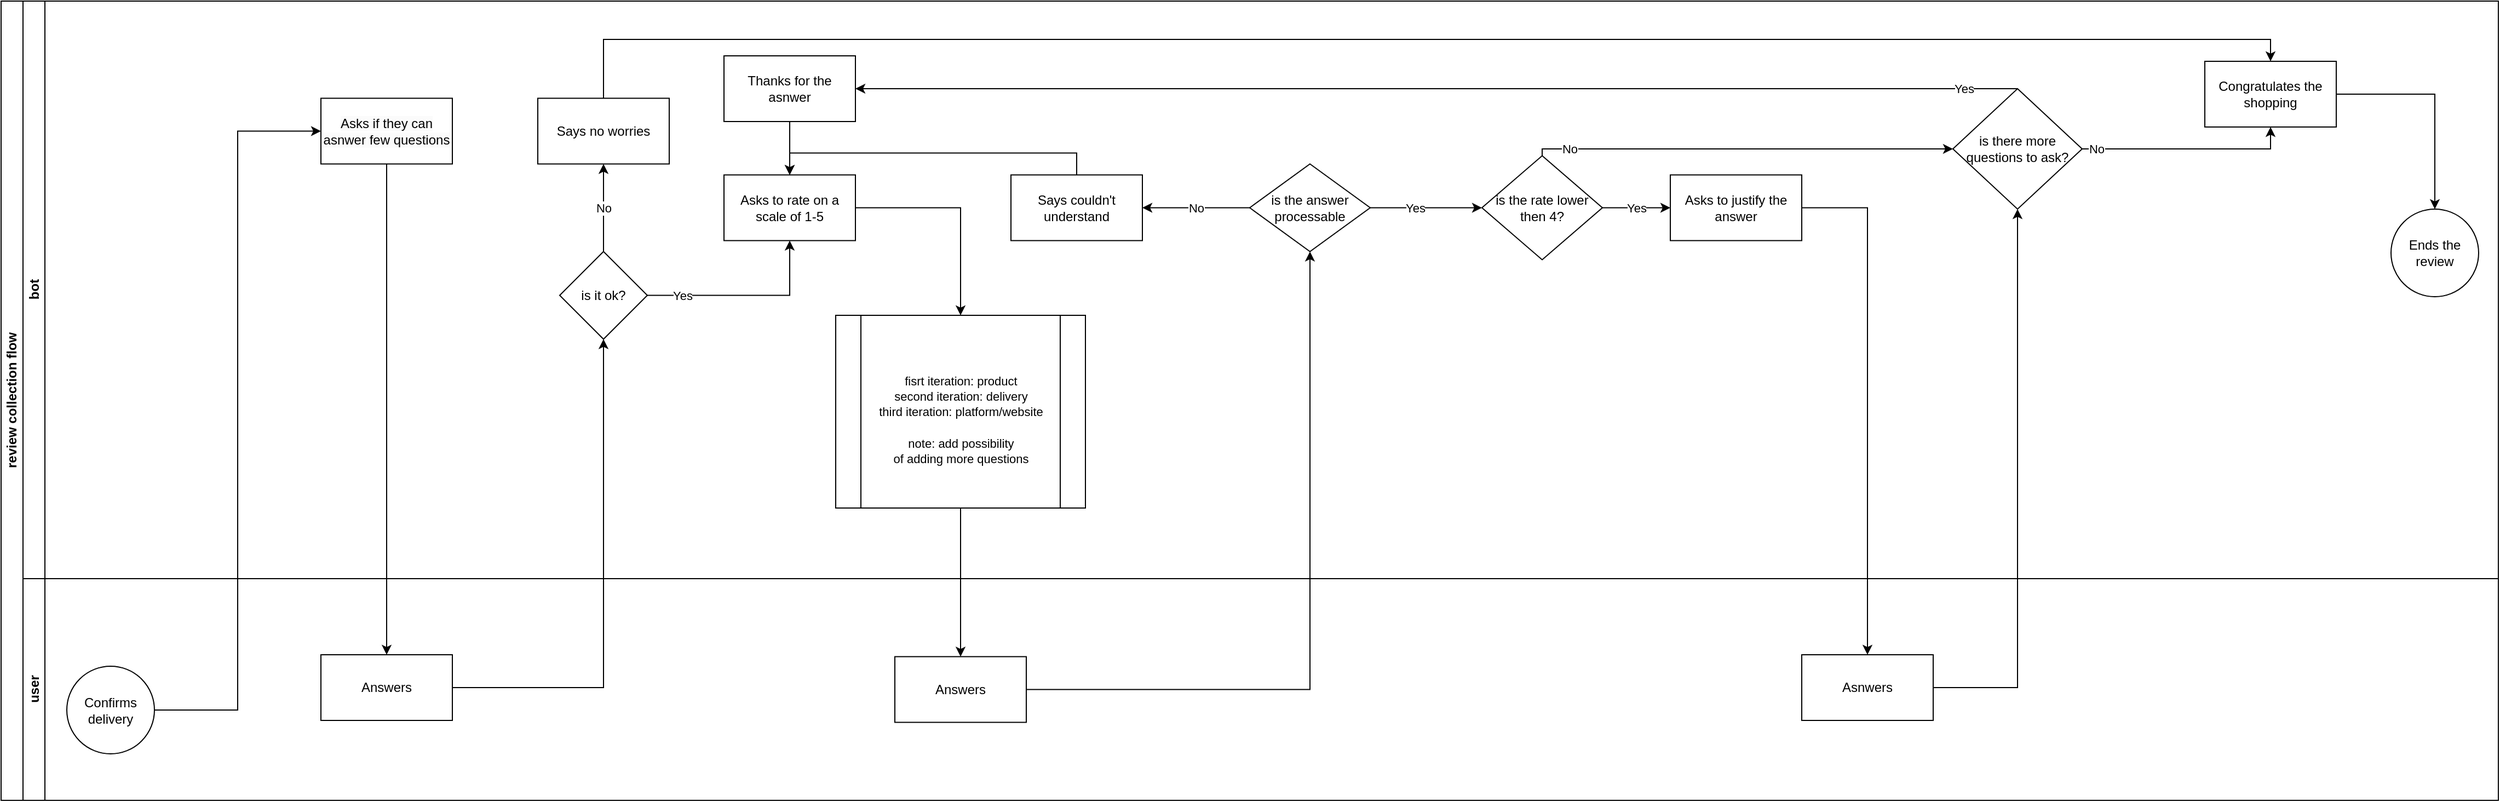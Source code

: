 <mxfile>
    <diagram name="Page-1" id="-O1g-9wI-u24GMlLPGy4">
        <mxGraphModel dx="3063" dy="572" grid="1" gridSize="10" guides="1" tooltips="1" connect="1" arrows="1" fold="1" page="1" pageScale="1" pageWidth="2336" pageHeight="1654" math="0" shadow="0">
            <root>
                <mxCell id="0"/>
                <mxCell id="1" parent="0"/>
                <mxCell id="RD1V05UT45EVvpdSbS8S-1" value="review collection flow" style="swimlane;childLayout=stackLayout;resizeParent=1;resizeParentMax=0;horizontal=0;startSize=20;horizontalStack=0;html=1;" parent="1" vertex="1">
                    <mxGeometry x="28" y="483" width="2280" height="730" as="geometry"/>
                </mxCell>
                <mxCell id="RD1V05UT45EVvpdSbS8S-2" value="bot" style="swimlane;startSize=20;horizontal=0;html=1;" parent="RD1V05UT45EVvpdSbS8S-1" vertex="1">
                    <mxGeometry x="20" width="2260" height="527.5" as="geometry"/>
                </mxCell>
                <mxCell id="RD1V05UT45EVvpdSbS8S-23" value="" style="edgeStyle=orthogonalEdgeStyle;rounded=0;orthogonalLoop=1;jettySize=auto;html=1;exitX=0.5;exitY=0;exitDx=0;exitDy=0;entryX=0.5;entryY=0;entryDx=0;entryDy=0;" parent="RD1V05UT45EVvpdSbS8S-2" source="RD1V05UT45EVvpdSbS8S-20" target="RD1V05UT45EVvpdSbS8S-22" edge="1">
                    <mxGeometry relative="1" as="geometry"/>
                </mxCell>
                <mxCell id="RD1V05UT45EVvpdSbS8S-20" value="Says no worries" style="whiteSpace=wrap;html=1;" parent="RD1V05UT45EVvpdSbS8S-2" vertex="1">
                    <mxGeometry x="470" y="88.75" width="120" height="60" as="geometry"/>
                </mxCell>
                <mxCell id="RD1V05UT45EVvpdSbS8S-29" style="edgeStyle=orthogonalEdgeStyle;rounded=0;orthogonalLoop=1;jettySize=auto;html=1;exitX=1;exitY=0.5;exitDx=0;exitDy=0;entryX=0.5;entryY=0;entryDx=0;entryDy=0;" parent="RD1V05UT45EVvpdSbS8S-2" source="RD1V05UT45EVvpdSbS8S-22" target="RD1V05UT45EVvpdSbS8S-24" edge="1">
                    <mxGeometry relative="1" as="geometry"/>
                </mxCell>
                <mxCell id="RD1V05UT45EVvpdSbS8S-22" value="Congratulates the shopping" style="whiteSpace=wrap;html=1;" parent="RD1V05UT45EVvpdSbS8S-2" vertex="1">
                    <mxGeometry x="1992" y="55" width="120" height="60" as="geometry"/>
                </mxCell>
                <mxCell id="RD1V05UT45EVvpdSbS8S-24" value="Ends the review" style="ellipse;whiteSpace=wrap;html=1;" parent="RD1V05UT45EVvpdSbS8S-2" vertex="1">
                    <mxGeometry x="2162" y="190" width="80" height="80" as="geometry"/>
                </mxCell>
                <mxCell id="RD1V05UT45EVvpdSbS8S-68" style="edgeStyle=orthogonalEdgeStyle;rounded=0;orthogonalLoop=1;jettySize=auto;html=1;entryX=0.5;entryY=0;entryDx=0;entryDy=0;exitX=1;exitY=0.5;exitDx=0;exitDy=0;" parent="RD1V05UT45EVvpdSbS8S-2" source="RD1V05UT45EVvpdSbS8S-27" target="RD1V05UT45EVvpdSbS8S-67" edge="1">
                    <mxGeometry relative="1" as="geometry"/>
                </mxCell>
                <mxCell id="RD1V05UT45EVvpdSbS8S-27" value="Asks to rate on a scale of 1-5" style="whiteSpace=wrap;html=1;" parent="RD1V05UT45EVvpdSbS8S-2" vertex="1">
                    <mxGeometry x="640" y="158.75" width="120" height="60" as="geometry"/>
                </mxCell>
                <mxCell id="RD1V05UT45EVvpdSbS8S-41" value="Yes" style="edgeStyle=orthogonalEdgeStyle;rounded=0;orthogonalLoop=1;jettySize=auto;html=1;" parent="RD1V05UT45EVvpdSbS8S-2" source="RD1V05UT45EVvpdSbS8S-36" target="RD1V05UT45EVvpdSbS8S-40" edge="1">
                    <mxGeometry x="-0.2" relative="1" as="geometry">
                        <mxPoint as="offset"/>
                    </mxGeometry>
                </mxCell>
                <mxCell id="RD1V05UT45EVvpdSbS8S-48" value="No" style="edgeStyle=orthogonalEdgeStyle;rounded=0;orthogonalLoop=1;jettySize=auto;html=1;" parent="RD1V05UT45EVvpdSbS8S-2" source="RD1V05UT45EVvpdSbS8S-36" target="RD1V05UT45EVvpdSbS8S-47" edge="1">
                    <mxGeometry relative="1" as="geometry"/>
                </mxCell>
                <mxCell id="RD1V05UT45EVvpdSbS8S-36" value="is the answer processable" style="rhombus;whiteSpace=wrap;html=1;" parent="RD1V05UT45EVvpdSbS8S-2" vertex="1">
                    <mxGeometry x="1120" y="148.75" width="110" height="80" as="geometry"/>
                </mxCell>
                <mxCell id="RD1V05UT45EVvpdSbS8S-49" style="edgeStyle=orthogonalEdgeStyle;rounded=0;orthogonalLoop=1;jettySize=auto;html=1;entryX=0.5;entryY=0;entryDx=0;entryDy=0;exitX=0.5;exitY=0;exitDx=0;exitDy=0;" parent="RD1V05UT45EVvpdSbS8S-2" source="RD1V05UT45EVvpdSbS8S-47" target="RD1V05UT45EVvpdSbS8S-27" edge="1">
                    <mxGeometry relative="1" as="geometry"/>
                </mxCell>
                <mxCell id="RD1V05UT45EVvpdSbS8S-47" value="Says couldn't understand" style="whiteSpace=wrap;html=1;" parent="RD1V05UT45EVvpdSbS8S-2" vertex="1">
                    <mxGeometry x="902" y="158.75" width="120" height="60" as="geometry"/>
                </mxCell>
                <mxCell id="RD1V05UT45EVvpdSbS8S-52" value="No" style="edgeStyle=orthogonalEdgeStyle;rounded=0;orthogonalLoop=1;jettySize=auto;html=1;entryX=0.5;entryY=1;entryDx=0;entryDy=0;" parent="RD1V05UT45EVvpdSbS8S-2" source="RD1V05UT45EVvpdSbS8S-50" target="RD1V05UT45EVvpdSbS8S-22" edge="1">
                    <mxGeometry x="-0.867" relative="1" as="geometry">
                        <mxPoint as="offset"/>
                    </mxGeometry>
                </mxCell>
                <mxCell id="RD1V05UT45EVvpdSbS8S-63" value="Yes" style="edgeStyle=orthogonalEdgeStyle;rounded=0;orthogonalLoop=1;jettySize=auto;html=1;exitX=0.5;exitY=0;exitDx=0;exitDy=0;entryX=1;entryY=0.5;entryDx=0;entryDy=0;" parent="RD1V05UT45EVvpdSbS8S-2" source="RD1V05UT45EVvpdSbS8S-50" target="RD1V05UT45EVvpdSbS8S-61" edge="1">
                    <mxGeometry x="-0.908" relative="1" as="geometry">
                        <Array as="points">
                            <mxPoint x="1542" y="80"/>
                            <mxPoint x="1542" y="80"/>
                        </Array>
                        <mxPoint as="offset"/>
                    </mxGeometry>
                </mxCell>
                <mxCell id="RD1V05UT45EVvpdSbS8S-50" value="is there more questions to ask?" style="rhombus;whiteSpace=wrap;html=1;" parent="RD1V05UT45EVvpdSbS8S-2" vertex="1">
                    <mxGeometry x="1762" y="80" width="118" height="110" as="geometry"/>
                </mxCell>
                <mxCell id="RD1V05UT45EVvpdSbS8S-66" style="edgeStyle=orthogonalEdgeStyle;rounded=0;orthogonalLoop=1;jettySize=auto;html=1;exitX=0.5;exitY=1;exitDx=0;exitDy=0;entryX=0.5;entryY=0;entryDx=0;entryDy=0;" parent="RD1V05UT45EVvpdSbS8S-2" source="RD1V05UT45EVvpdSbS8S-61" target="RD1V05UT45EVvpdSbS8S-27" edge="1">
                    <mxGeometry relative="1" as="geometry"/>
                </mxCell>
                <mxCell id="RD1V05UT45EVvpdSbS8S-61" value="Thanks for the asnwer" style="whiteSpace=wrap;html=1;" parent="RD1V05UT45EVvpdSbS8S-2" vertex="1">
                    <mxGeometry x="640" y="50" width="120" height="60" as="geometry"/>
                </mxCell>
                <mxCell id="RD1V05UT45EVvpdSbS8S-43" value="Yes" style="edgeStyle=orthogonalEdgeStyle;rounded=0;orthogonalLoop=1;jettySize=auto;html=1;" parent="RD1V05UT45EVvpdSbS8S-2" source="RD1V05UT45EVvpdSbS8S-40" target="RD1V05UT45EVvpdSbS8S-42" edge="1">
                    <mxGeometry relative="1" as="geometry"/>
                </mxCell>
                <mxCell id="RD1V05UT45EVvpdSbS8S-65" value="No" style="edgeStyle=orthogonalEdgeStyle;rounded=0;orthogonalLoop=1;jettySize=auto;html=1;exitX=0.5;exitY=0;exitDx=0;exitDy=0;entryX=0;entryY=0.5;entryDx=0;entryDy=0;" parent="RD1V05UT45EVvpdSbS8S-2" source="RD1V05UT45EVvpdSbS8S-40" target="RD1V05UT45EVvpdSbS8S-50" edge="1">
                    <mxGeometry x="-0.836" relative="1" as="geometry">
                        <Array as="points">
                            <mxPoint x="1387" y="135"/>
                        </Array>
                        <mxPoint as="offset"/>
                    </mxGeometry>
                </mxCell>
                <mxCell id="RD1V05UT45EVvpdSbS8S-40" value="is the rate lower then 4?" style="rhombus;whiteSpace=wrap;html=1;" parent="RD1V05UT45EVvpdSbS8S-2" vertex="1">
                    <mxGeometry x="1332" y="141.25" width="110" height="95" as="geometry"/>
                </mxCell>
                <mxCell id="RD1V05UT45EVvpdSbS8S-42" value="Asks to justify the answer" style="whiteSpace=wrap;html=1;" parent="RD1V05UT45EVvpdSbS8S-2" vertex="1">
                    <mxGeometry x="1504" y="158.75" width="120" height="60" as="geometry"/>
                </mxCell>
                <mxCell id="RD1V05UT45EVvpdSbS8S-67" value="&lt;br&gt;&lt;span style=&quot;color: rgb(0, 0, 0); font-family: Helvetica; font-size: 11px; font-style: normal; font-variant-ligatures: normal; font-variant-caps: normal; font-weight: 400; letter-spacing: normal; orphans: 2; text-align: center; text-indent: 0px; text-transform: none; widows: 2; word-spacing: 0px; -webkit-text-stroke-width: 0px; background-color: rgb(255, 255, 255); text-decoration-thickness: initial; text-decoration-style: initial; text-decoration-color: initial; float: none; display: inline !important;&quot;&gt;fisrt iteration: product&lt;/span&gt;&lt;br style=&quot;border-color: var(--border-color); color: rgb(0, 0, 0); font-family: Helvetica; font-size: 11px; font-style: normal; font-variant-ligatures: normal; font-variant-caps: normal; font-weight: 400; letter-spacing: normal; orphans: 2; text-align: center; text-indent: 0px; text-transform: none; widows: 2; word-spacing: 0px; -webkit-text-stroke-width: 0px; text-decoration-thickness: initial; text-decoration-style: initial; text-decoration-color: initial;&quot;&gt;&lt;span style=&quot;color: rgb(0, 0, 0); font-family: Helvetica; font-size: 11px; font-style: normal; font-variant-ligatures: normal; font-variant-caps: normal; font-weight: 400; letter-spacing: normal; orphans: 2; text-align: center; text-indent: 0px; text-transform: none; widows: 2; word-spacing: 0px; -webkit-text-stroke-width: 0px; background-color: rgb(255, 255, 255); text-decoration-thickness: initial; text-decoration-style: initial; text-decoration-color: initial; float: none; display: inline !important;&quot;&gt;second iteration: delivery&lt;/span&gt;&lt;br style=&quot;border-color: var(--border-color); color: rgb(0, 0, 0); font-family: Helvetica; font-size: 11px; font-style: normal; font-variant-ligatures: normal; font-variant-caps: normal; font-weight: 400; letter-spacing: normal; orphans: 2; text-align: center; text-indent: 0px; text-transform: none; widows: 2; word-spacing: 0px; -webkit-text-stroke-width: 0px; text-decoration-thickness: initial; text-decoration-style: initial; text-decoration-color: initial;&quot;&gt;&lt;span style=&quot;color: rgb(0, 0, 0); font-family: Helvetica; font-size: 11px; font-style: normal; font-variant-ligatures: normal; font-variant-caps: normal; font-weight: 400; letter-spacing: normal; orphans: 2; text-align: center; text-indent: 0px; text-transform: none; widows: 2; word-spacing: 0px; -webkit-text-stroke-width: 0px; background-color: rgb(255, 255, 255); text-decoration-thickness: initial; text-decoration-style: initial; text-decoration-color: initial; float: none; display: inline !important;&quot;&gt;third iteration: platform/website&lt;/span&gt;&lt;br style=&quot;border-color: var(--border-color); color: rgb(0, 0, 0); font-family: Helvetica; font-size: 11px; font-style: normal; font-variant-ligatures: normal; font-variant-caps: normal; font-weight: 400; letter-spacing: normal; orphans: 2; text-align: center; text-indent: 0px; text-transform: none; widows: 2; word-spacing: 0px; -webkit-text-stroke-width: 0px; text-decoration-thickness: initial; text-decoration-style: initial; text-decoration-color: initial;&quot;&gt;&lt;br style=&quot;border-color: var(--border-color); color: rgb(0, 0, 0); font-family: Helvetica; font-size: 11px; font-style: normal; font-variant-ligatures: normal; font-variant-caps: normal; font-weight: 400; letter-spacing: normal; orphans: 2; text-align: center; text-indent: 0px; text-transform: none; widows: 2; word-spacing: 0px; -webkit-text-stroke-width: 0px; text-decoration-thickness: initial; text-decoration-style: initial; text-decoration-color: initial;&quot;&gt;&lt;span style=&quot;color: rgb(0, 0, 0); font-family: Helvetica; font-size: 11px; font-style: normal; font-variant-ligatures: normal; font-variant-caps: normal; font-weight: 400; letter-spacing: normal; orphans: 2; text-align: center; text-indent: 0px; text-transform: none; widows: 2; word-spacing: 0px; -webkit-text-stroke-width: 0px; background-color: rgb(255, 255, 255); text-decoration-thickness: initial; text-decoration-style: initial; text-decoration-color: initial; float: none; display: inline !important;&quot;&gt;note: add possibility &lt;br&gt;&lt;/span&gt;&lt;span style=&quot;color: rgb(0, 0, 0); font-family: Helvetica; font-size: 11px; font-style: normal; font-variant-ligatures: normal; font-variant-caps: normal; font-weight: 400; letter-spacing: normal; orphans: 2; text-align: center; text-indent: 0px; text-transform: none; widows: 2; word-spacing: 0px; -webkit-text-stroke-width: 0px; background-color: rgb(255, 255, 255); text-decoration-thickness: initial; text-decoration-style: initial; text-decoration-color: initial; float: none; display: inline !important;&quot;&gt;of adding more questions&lt;/span&gt;" style="shape=process;whiteSpace=wrap;html=1;backgroundOutline=1;" parent="RD1V05UT45EVvpdSbS8S-2" vertex="1">
                    <mxGeometry x="742" y="287" width="228" height="176" as="geometry"/>
                </mxCell>
                <mxCell id="RD1V05UT45EVvpdSbS8S-70" value="&lt;span style=&quot;color: rgb(0, 0, 0); font-family: Helvetica; font-size: 12px; font-style: normal; font-variant-ligatures: normal; font-variant-caps: normal; font-weight: 400; letter-spacing: normal; orphans: 2; text-align: center; text-indent: 0px; text-transform: none; widows: 2; word-spacing: 0px; -webkit-text-stroke-width: 0px; background-color: rgb(251, 251, 251); text-decoration-thickness: initial; text-decoration-style: initial; text-decoration-color: initial; float: none; display: inline !important;&quot;&gt;Asks if they can asnwer few questions&lt;/span&gt;" style="whiteSpace=wrap;html=1;" parent="RD1V05UT45EVvpdSbS8S-2" vertex="1">
                    <mxGeometry x="272" y="88.75" width="120" height="60" as="geometry"/>
                </mxCell>
                <mxCell id="RD1V05UT45EVvpdSbS8S-76" value="No" style="edgeStyle=orthogonalEdgeStyle;rounded=0;orthogonalLoop=1;jettySize=auto;html=1;entryX=0.5;entryY=1;entryDx=0;entryDy=0;" parent="RD1V05UT45EVvpdSbS8S-2" source="RD1V05UT45EVvpdSbS8S-74" target="RD1V05UT45EVvpdSbS8S-20" edge="1">
                    <mxGeometry relative="1" as="geometry"/>
                </mxCell>
                <mxCell id="RD1V05UT45EVvpdSbS8S-77" value="Yes" style="edgeStyle=orthogonalEdgeStyle;rounded=0;orthogonalLoop=1;jettySize=auto;html=1;exitX=1;exitY=0.5;exitDx=0;exitDy=0;entryX=0.5;entryY=1;entryDx=0;entryDy=0;" parent="RD1V05UT45EVvpdSbS8S-2" source="RD1V05UT45EVvpdSbS8S-74" target="RD1V05UT45EVvpdSbS8S-27" edge="1">
                    <mxGeometry x="-0.645" relative="1" as="geometry">
                        <mxPoint as="offset"/>
                    </mxGeometry>
                </mxCell>
                <mxCell id="RD1V05UT45EVvpdSbS8S-74" value="is it ok?" style="rhombus;whiteSpace=wrap;html=1;" parent="RD1V05UT45EVvpdSbS8S-2" vertex="1">
                    <mxGeometry x="490" y="228.75" width="80" height="80" as="geometry"/>
                </mxCell>
                <mxCell id="RD1V05UT45EVvpdSbS8S-3" value="user" style="swimlane;startSize=20;horizontal=0;html=1;" parent="RD1V05UT45EVvpdSbS8S-1" vertex="1">
                    <mxGeometry x="20" y="527.5" width="2260" height="202.5" as="geometry"/>
                </mxCell>
                <mxCell id="RD1V05UT45EVvpdSbS8S-8" value="Confirms delivery" style="ellipse;whiteSpace=wrap;html=1;aspect=fixed;" parent="RD1V05UT45EVvpdSbS8S-3" vertex="1">
                    <mxGeometry x="40" y="80" width="80" height="80" as="geometry"/>
                </mxCell>
                <mxCell id="RD1V05UT45EVvpdSbS8S-34" value="Answers" style="whiteSpace=wrap;html=1;" parent="RD1V05UT45EVvpdSbS8S-3" vertex="1">
                    <mxGeometry x="796" y="71.25" width="120" height="60" as="geometry"/>
                </mxCell>
                <mxCell id="RD1V05UT45EVvpdSbS8S-44" value="Asnwers" style="whiteSpace=wrap;html=1;" parent="RD1V05UT45EVvpdSbS8S-3" vertex="1">
                    <mxGeometry x="1624" y="69.5" width="120" height="60" as="geometry"/>
                </mxCell>
                <mxCell id="RD1V05UT45EVvpdSbS8S-72" value="Answers" style="whiteSpace=wrap;html=1;" parent="RD1V05UT45EVvpdSbS8S-3" vertex="1">
                    <mxGeometry x="272" y="69.5" width="120" height="60" as="geometry"/>
                </mxCell>
                <mxCell id="RD1V05UT45EVvpdSbS8S-37" value="" style="edgeStyle=orthogonalEdgeStyle;rounded=0;orthogonalLoop=1;jettySize=auto;html=1;exitX=1;exitY=0.5;exitDx=0;exitDy=0;" parent="RD1V05UT45EVvpdSbS8S-1" source="RD1V05UT45EVvpdSbS8S-34" target="RD1V05UT45EVvpdSbS8S-36" edge="1">
                    <mxGeometry relative="1" as="geometry">
                        <mxPoint x="1129.0" y="347.5" as="sourcePoint"/>
                    </mxGeometry>
                </mxCell>
                <mxCell id="RD1V05UT45EVvpdSbS8S-69" style="edgeStyle=orthogonalEdgeStyle;rounded=0;orthogonalLoop=1;jettySize=auto;html=1;entryX=0.5;entryY=0;entryDx=0;entryDy=0;" parent="RD1V05UT45EVvpdSbS8S-1" source="RD1V05UT45EVvpdSbS8S-67" target="RD1V05UT45EVvpdSbS8S-34" edge="1">
                    <mxGeometry relative="1" as="geometry"/>
                </mxCell>
                <mxCell id="RD1V05UT45EVvpdSbS8S-51" value="" style="edgeStyle=orthogonalEdgeStyle;rounded=0;orthogonalLoop=1;jettySize=auto;html=1;" parent="RD1V05UT45EVvpdSbS8S-1" source="RD1V05UT45EVvpdSbS8S-44" target="RD1V05UT45EVvpdSbS8S-50" edge="1">
                    <mxGeometry x="0.736" relative="1" as="geometry">
                        <mxPoint as="offset"/>
                    </mxGeometry>
                </mxCell>
                <mxCell id="RD1V05UT45EVvpdSbS8S-45" value="" style="edgeStyle=orthogonalEdgeStyle;rounded=0;orthogonalLoop=1;jettySize=auto;html=1;exitX=1;exitY=0.5;exitDx=0;exitDy=0;" parent="RD1V05UT45EVvpdSbS8S-1" source="RD1V05UT45EVvpdSbS8S-42" target="RD1V05UT45EVvpdSbS8S-44" edge="1">
                    <mxGeometry relative="1" as="geometry"/>
                </mxCell>
                <mxCell id="RD1V05UT45EVvpdSbS8S-73" value="" style="edgeStyle=orthogonalEdgeStyle;rounded=0;orthogonalLoop=1;jettySize=auto;html=1;" parent="RD1V05UT45EVvpdSbS8S-1" source="RD1V05UT45EVvpdSbS8S-70" target="RD1V05UT45EVvpdSbS8S-72" edge="1">
                    <mxGeometry relative="1" as="geometry"/>
                </mxCell>
                <mxCell id="RD1V05UT45EVvpdSbS8S-75" value="" style="edgeStyle=orthogonalEdgeStyle;rounded=0;orthogonalLoop=1;jettySize=auto;html=1;" parent="RD1V05UT45EVvpdSbS8S-1" source="RD1V05UT45EVvpdSbS8S-72" target="RD1V05UT45EVvpdSbS8S-74" edge="1">
                    <mxGeometry relative="1" as="geometry"/>
                </mxCell>
                <mxCell id="RD1V05UT45EVvpdSbS8S-78" style="edgeStyle=orthogonalEdgeStyle;rounded=0;orthogonalLoop=1;jettySize=auto;html=1;entryX=0;entryY=0.5;entryDx=0;entryDy=0;" parent="RD1V05UT45EVvpdSbS8S-1" source="RD1V05UT45EVvpdSbS8S-8" target="RD1V05UT45EVvpdSbS8S-70" edge="1">
                    <mxGeometry relative="1" as="geometry"/>
                </mxCell>
            </root>
        </mxGraphModel>
    </diagram>
</mxfile>